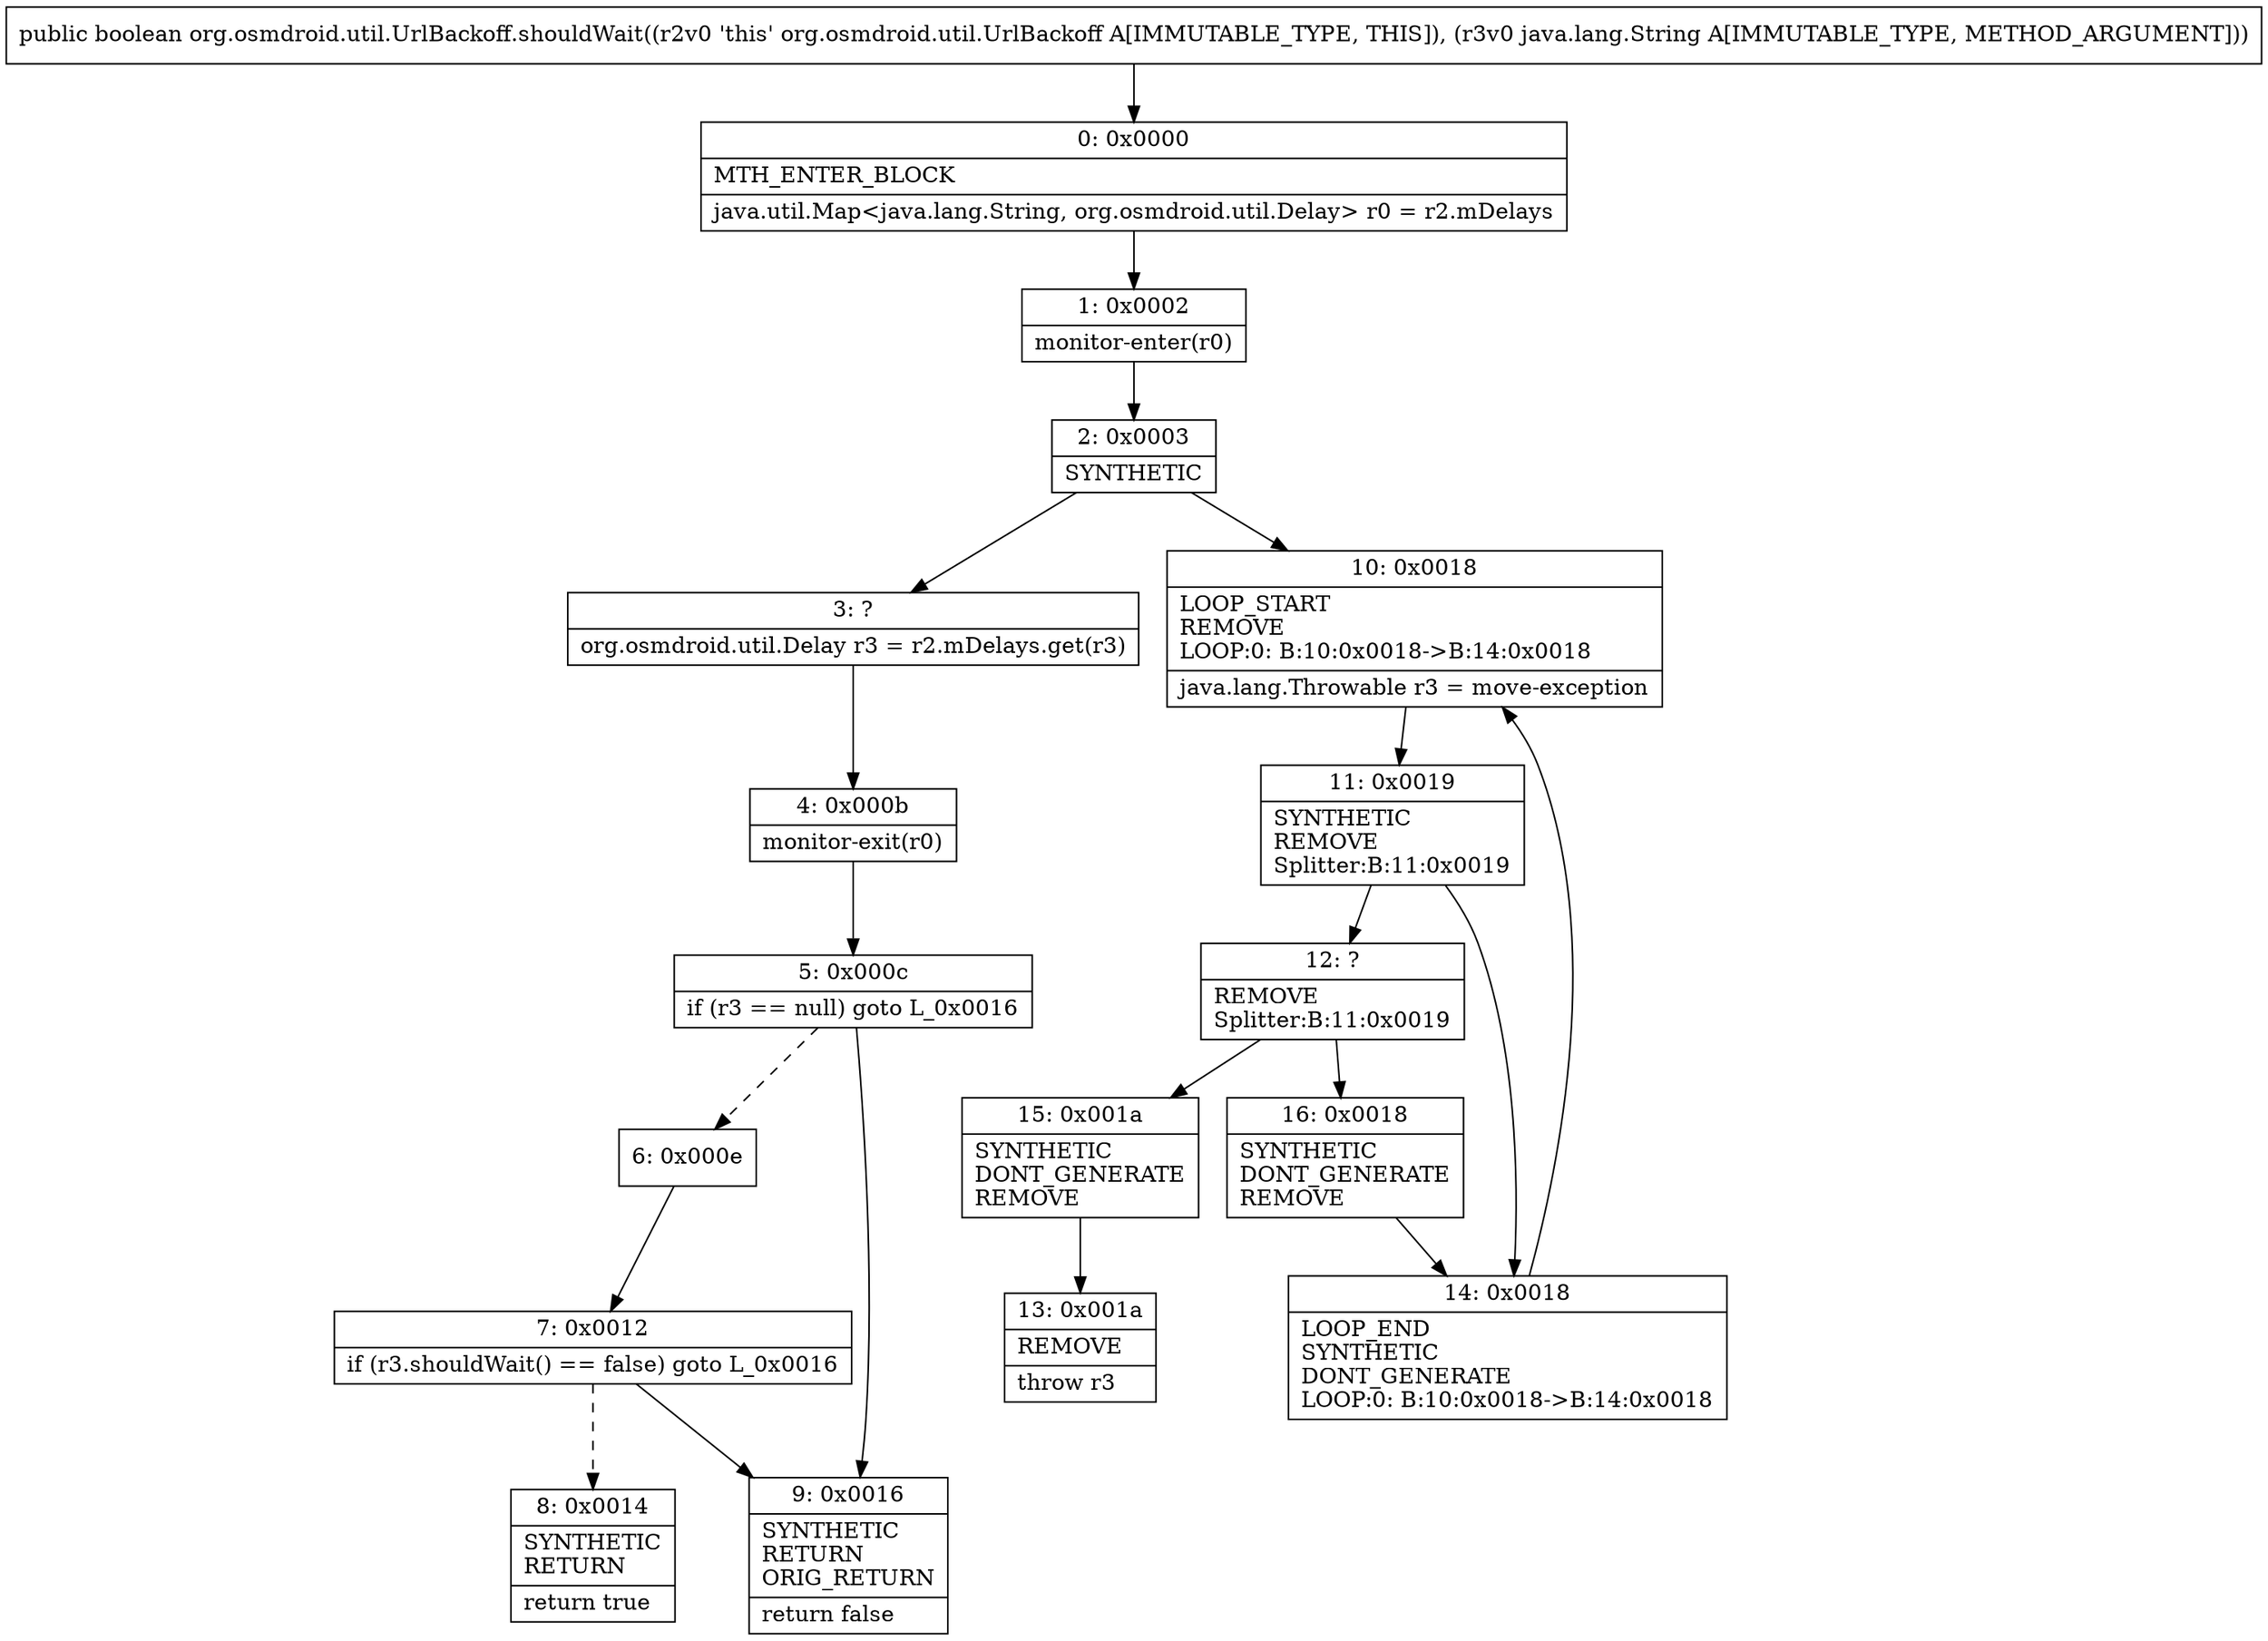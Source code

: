 digraph "CFG fororg.osmdroid.util.UrlBackoff.shouldWait(Ljava\/lang\/String;)Z" {
Node_0 [shape=record,label="{0\:\ 0x0000|MTH_ENTER_BLOCK\l|java.util.Map\<java.lang.String, org.osmdroid.util.Delay\> r0 = r2.mDelays\l}"];
Node_1 [shape=record,label="{1\:\ 0x0002|monitor\-enter(r0)\l}"];
Node_2 [shape=record,label="{2\:\ 0x0003|SYNTHETIC\l}"];
Node_3 [shape=record,label="{3\:\ ?|org.osmdroid.util.Delay r3 = r2.mDelays.get(r3)\l}"];
Node_4 [shape=record,label="{4\:\ 0x000b|monitor\-exit(r0)\l}"];
Node_5 [shape=record,label="{5\:\ 0x000c|if (r3 == null) goto L_0x0016\l}"];
Node_6 [shape=record,label="{6\:\ 0x000e}"];
Node_7 [shape=record,label="{7\:\ 0x0012|if (r3.shouldWait() == false) goto L_0x0016\l}"];
Node_8 [shape=record,label="{8\:\ 0x0014|SYNTHETIC\lRETURN\l|return true\l}"];
Node_9 [shape=record,label="{9\:\ 0x0016|SYNTHETIC\lRETURN\lORIG_RETURN\l|return false\l}"];
Node_10 [shape=record,label="{10\:\ 0x0018|LOOP_START\lREMOVE\lLOOP:0: B:10:0x0018\-\>B:14:0x0018\l|java.lang.Throwable r3 = move\-exception\l}"];
Node_11 [shape=record,label="{11\:\ 0x0019|SYNTHETIC\lREMOVE\lSplitter:B:11:0x0019\l}"];
Node_12 [shape=record,label="{12\:\ ?|REMOVE\lSplitter:B:11:0x0019\l}"];
Node_13 [shape=record,label="{13\:\ 0x001a|REMOVE\l|throw r3\l}"];
Node_14 [shape=record,label="{14\:\ 0x0018|LOOP_END\lSYNTHETIC\lDONT_GENERATE\lLOOP:0: B:10:0x0018\-\>B:14:0x0018\l}"];
Node_15 [shape=record,label="{15\:\ 0x001a|SYNTHETIC\lDONT_GENERATE\lREMOVE\l}"];
Node_16 [shape=record,label="{16\:\ 0x0018|SYNTHETIC\lDONT_GENERATE\lREMOVE\l}"];
MethodNode[shape=record,label="{public boolean org.osmdroid.util.UrlBackoff.shouldWait((r2v0 'this' org.osmdroid.util.UrlBackoff A[IMMUTABLE_TYPE, THIS]), (r3v0 java.lang.String A[IMMUTABLE_TYPE, METHOD_ARGUMENT])) }"];
MethodNode -> Node_0;
Node_0 -> Node_1;
Node_1 -> Node_2;
Node_2 -> Node_3;
Node_2 -> Node_10;
Node_3 -> Node_4;
Node_4 -> Node_5;
Node_5 -> Node_6[style=dashed];
Node_5 -> Node_9;
Node_6 -> Node_7;
Node_7 -> Node_8[style=dashed];
Node_7 -> Node_9;
Node_10 -> Node_11;
Node_11 -> Node_12;
Node_11 -> Node_14;
Node_12 -> Node_15;
Node_12 -> Node_16;
Node_14 -> Node_10;
Node_15 -> Node_13;
Node_16 -> Node_14;
}

